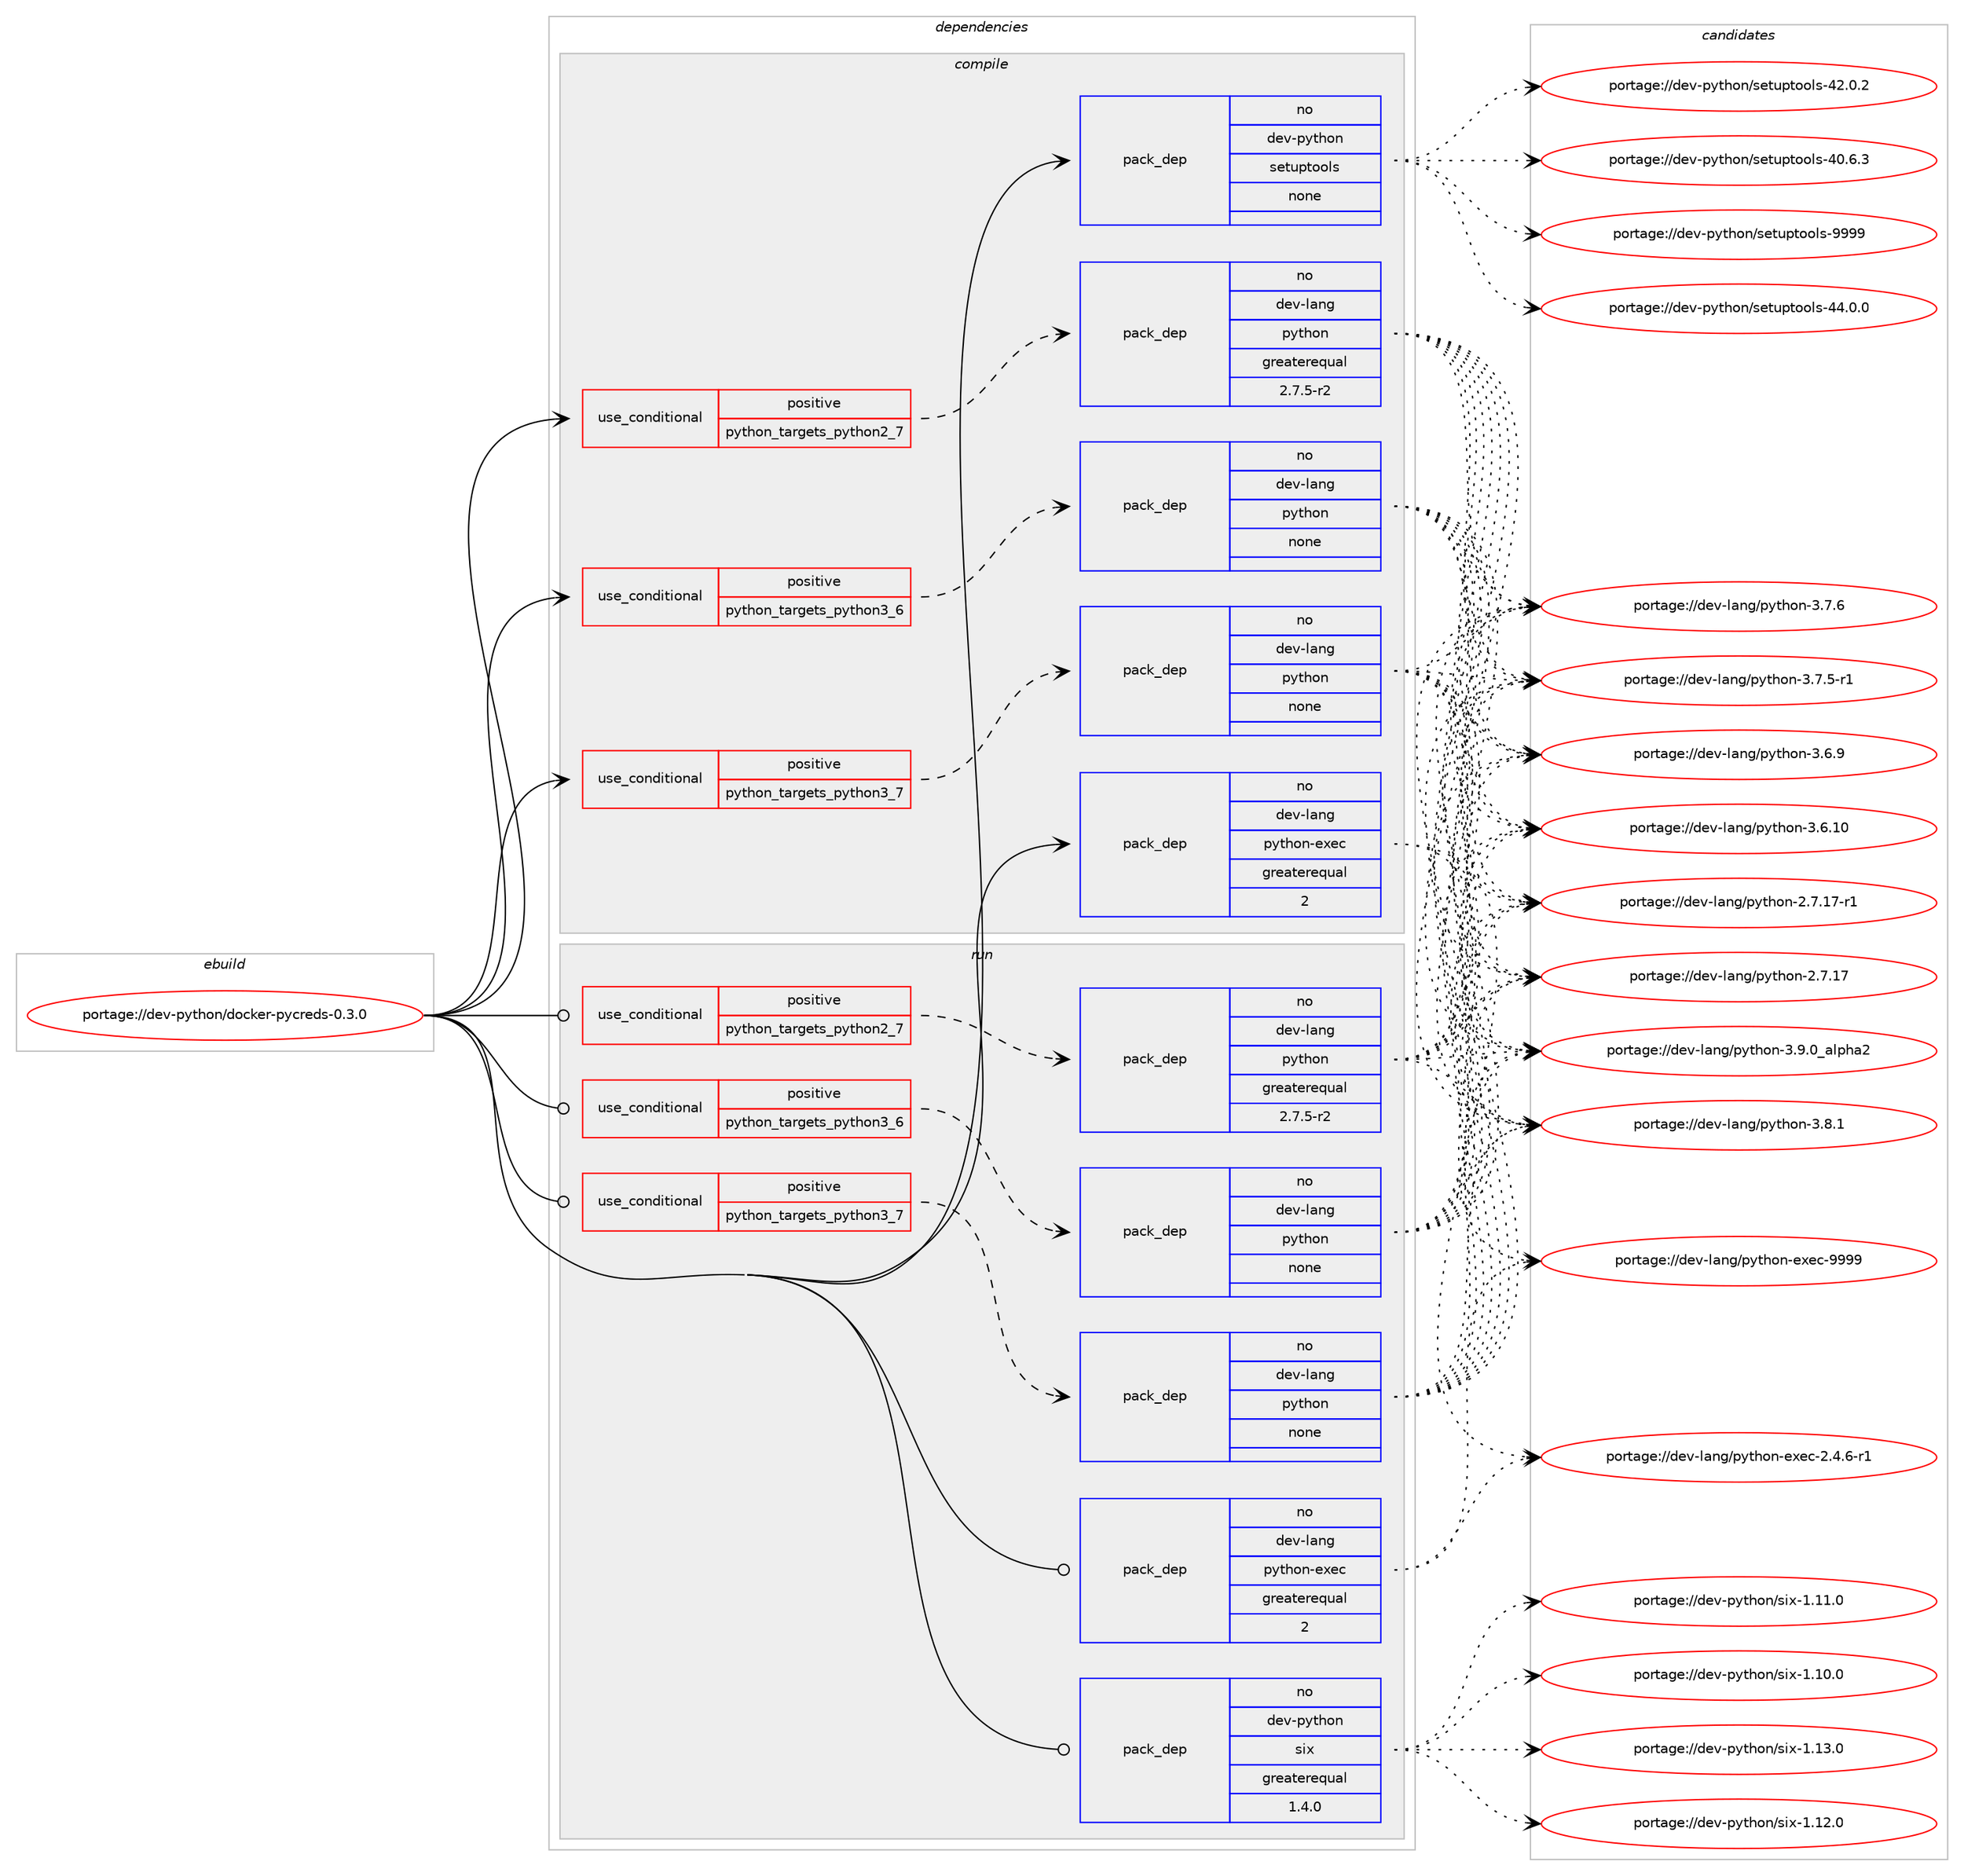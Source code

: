 digraph prolog {

# *************
# Graph options
# *************

newrank=true;
concentrate=true;
compound=true;
graph [rankdir=LR,fontname=Helvetica,fontsize=10,ranksep=1.5];#, ranksep=2.5, nodesep=0.2];
edge  [arrowhead=vee];
node  [fontname=Helvetica,fontsize=10];

# **********
# The ebuild
# **********

subgraph cluster_leftcol {
color=gray;
label=<<i>ebuild</i>>;
id [label="portage://dev-python/docker-pycreds-0.3.0", color=red, width=4, href="../dev-python/docker-pycreds-0.3.0.svg"];
}

# ****************
# The dependencies
# ****************

subgraph cluster_midcol {
color=gray;
label=<<i>dependencies</i>>;
subgraph cluster_compile {
fillcolor="#eeeeee";
style=filled;
label=<<i>compile</i>>;
subgraph cond116616 {
dependency463375 [label=<<TABLE BORDER="0" CELLBORDER="1" CELLSPACING="0" CELLPADDING="4"><TR><TD ROWSPAN="3" CELLPADDING="10">use_conditional</TD></TR><TR><TD>positive</TD></TR><TR><TD>python_targets_python2_7</TD></TR></TABLE>>, shape=none, color=red];
subgraph pack341766 {
dependency463376 [label=<<TABLE BORDER="0" CELLBORDER="1" CELLSPACING="0" CELLPADDING="4" WIDTH="220"><TR><TD ROWSPAN="6" CELLPADDING="30">pack_dep</TD></TR><TR><TD WIDTH="110">no</TD></TR><TR><TD>dev-lang</TD></TR><TR><TD>python</TD></TR><TR><TD>greaterequal</TD></TR><TR><TD>2.7.5-r2</TD></TR></TABLE>>, shape=none, color=blue];
}
dependency463375:e -> dependency463376:w [weight=20,style="dashed",arrowhead="vee"];
}
id:e -> dependency463375:w [weight=20,style="solid",arrowhead="vee"];
subgraph cond116617 {
dependency463377 [label=<<TABLE BORDER="0" CELLBORDER="1" CELLSPACING="0" CELLPADDING="4"><TR><TD ROWSPAN="3" CELLPADDING="10">use_conditional</TD></TR><TR><TD>positive</TD></TR><TR><TD>python_targets_python3_6</TD></TR></TABLE>>, shape=none, color=red];
subgraph pack341767 {
dependency463378 [label=<<TABLE BORDER="0" CELLBORDER="1" CELLSPACING="0" CELLPADDING="4" WIDTH="220"><TR><TD ROWSPAN="6" CELLPADDING="30">pack_dep</TD></TR><TR><TD WIDTH="110">no</TD></TR><TR><TD>dev-lang</TD></TR><TR><TD>python</TD></TR><TR><TD>none</TD></TR><TR><TD></TD></TR></TABLE>>, shape=none, color=blue];
}
dependency463377:e -> dependency463378:w [weight=20,style="dashed",arrowhead="vee"];
}
id:e -> dependency463377:w [weight=20,style="solid",arrowhead="vee"];
subgraph cond116618 {
dependency463379 [label=<<TABLE BORDER="0" CELLBORDER="1" CELLSPACING="0" CELLPADDING="4"><TR><TD ROWSPAN="3" CELLPADDING="10">use_conditional</TD></TR><TR><TD>positive</TD></TR><TR><TD>python_targets_python3_7</TD></TR></TABLE>>, shape=none, color=red];
subgraph pack341768 {
dependency463380 [label=<<TABLE BORDER="0" CELLBORDER="1" CELLSPACING="0" CELLPADDING="4" WIDTH="220"><TR><TD ROWSPAN="6" CELLPADDING="30">pack_dep</TD></TR><TR><TD WIDTH="110">no</TD></TR><TR><TD>dev-lang</TD></TR><TR><TD>python</TD></TR><TR><TD>none</TD></TR><TR><TD></TD></TR></TABLE>>, shape=none, color=blue];
}
dependency463379:e -> dependency463380:w [weight=20,style="dashed",arrowhead="vee"];
}
id:e -> dependency463379:w [weight=20,style="solid",arrowhead="vee"];
subgraph pack341769 {
dependency463381 [label=<<TABLE BORDER="0" CELLBORDER="1" CELLSPACING="0" CELLPADDING="4" WIDTH="220"><TR><TD ROWSPAN="6" CELLPADDING="30">pack_dep</TD></TR><TR><TD WIDTH="110">no</TD></TR><TR><TD>dev-lang</TD></TR><TR><TD>python-exec</TD></TR><TR><TD>greaterequal</TD></TR><TR><TD>2</TD></TR></TABLE>>, shape=none, color=blue];
}
id:e -> dependency463381:w [weight=20,style="solid",arrowhead="vee"];
subgraph pack341770 {
dependency463382 [label=<<TABLE BORDER="0" CELLBORDER="1" CELLSPACING="0" CELLPADDING="4" WIDTH="220"><TR><TD ROWSPAN="6" CELLPADDING="30">pack_dep</TD></TR><TR><TD WIDTH="110">no</TD></TR><TR><TD>dev-python</TD></TR><TR><TD>setuptools</TD></TR><TR><TD>none</TD></TR><TR><TD></TD></TR></TABLE>>, shape=none, color=blue];
}
id:e -> dependency463382:w [weight=20,style="solid",arrowhead="vee"];
}
subgraph cluster_compileandrun {
fillcolor="#eeeeee";
style=filled;
label=<<i>compile and run</i>>;
}
subgraph cluster_run {
fillcolor="#eeeeee";
style=filled;
label=<<i>run</i>>;
subgraph cond116619 {
dependency463383 [label=<<TABLE BORDER="0" CELLBORDER="1" CELLSPACING="0" CELLPADDING="4"><TR><TD ROWSPAN="3" CELLPADDING="10">use_conditional</TD></TR><TR><TD>positive</TD></TR><TR><TD>python_targets_python2_7</TD></TR></TABLE>>, shape=none, color=red];
subgraph pack341771 {
dependency463384 [label=<<TABLE BORDER="0" CELLBORDER="1" CELLSPACING="0" CELLPADDING="4" WIDTH="220"><TR><TD ROWSPAN="6" CELLPADDING="30">pack_dep</TD></TR><TR><TD WIDTH="110">no</TD></TR><TR><TD>dev-lang</TD></TR><TR><TD>python</TD></TR><TR><TD>greaterequal</TD></TR><TR><TD>2.7.5-r2</TD></TR></TABLE>>, shape=none, color=blue];
}
dependency463383:e -> dependency463384:w [weight=20,style="dashed",arrowhead="vee"];
}
id:e -> dependency463383:w [weight=20,style="solid",arrowhead="odot"];
subgraph cond116620 {
dependency463385 [label=<<TABLE BORDER="0" CELLBORDER="1" CELLSPACING="0" CELLPADDING="4"><TR><TD ROWSPAN="3" CELLPADDING="10">use_conditional</TD></TR><TR><TD>positive</TD></TR><TR><TD>python_targets_python3_6</TD></TR></TABLE>>, shape=none, color=red];
subgraph pack341772 {
dependency463386 [label=<<TABLE BORDER="0" CELLBORDER="1" CELLSPACING="0" CELLPADDING="4" WIDTH="220"><TR><TD ROWSPAN="6" CELLPADDING="30">pack_dep</TD></TR><TR><TD WIDTH="110">no</TD></TR><TR><TD>dev-lang</TD></TR><TR><TD>python</TD></TR><TR><TD>none</TD></TR><TR><TD></TD></TR></TABLE>>, shape=none, color=blue];
}
dependency463385:e -> dependency463386:w [weight=20,style="dashed",arrowhead="vee"];
}
id:e -> dependency463385:w [weight=20,style="solid",arrowhead="odot"];
subgraph cond116621 {
dependency463387 [label=<<TABLE BORDER="0" CELLBORDER="1" CELLSPACING="0" CELLPADDING="4"><TR><TD ROWSPAN="3" CELLPADDING="10">use_conditional</TD></TR><TR><TD>positive</TD></TR><TR><TD>python_targets_python3_7</TD></TR></TABLE>>, shape=none, color=red];
subgraph pack341773 {
dependency463388 [label=<<TABLE BORDER="0" CELLBORDER="1" CELLSPACING="0" CELLPADDING="4" WIDTH="220"><TR><TD ROWSPAN="6" CELLPADDING="30">pack_dep</TD></TR><TR><TD WIDTH="110">no</TD></TR><TR><TD>dev-lang</TD></TR><TR><TD>python</TD></TR><TR><TD>none</TD></TR><TR><TD></TD></TR></TABLE>>, shape=none, color=blue];
}
dependency463387:e -> dependency463388:w [weight=20,style="dashed",arrowhead="vee"];
}
id:e -> dependency463387:w [weight=20,style="solid",arrowhead="odot"];
subgraph pack341774 {
dependency463389 [label=<<TABLE BORDER="0" CELLBORDER="1" CELLSPACING="0" CELLPADDING="4" WIDTH="220"><TR><TD ROWSPAN="6" CELLPADDING="30">pack_dep</TD></TR><TR><TD WIDTH="110">no</TD></TR><TR><TD>dev-lang</TD></TR><TR><TD>python-exec</TD></TR><TR><TD>greaterequal</TD></TR><TR><TD>2</TD></TR></TABLE>>, shape=none, color=blue];
}
id:e -> dependency463389:w [weight=20,style="solid",arrowhead="odot"];
subgraph pack341775 {
dependency463390 [label=<<TABLE BORDER="0" CELLBORDER="1" CELLSPACING="0" CELLPADDING="4" WIDTH="220"><TR><TD ROWSPAN="6" CELLPADDING="30">pack_dep</TD></TR><TR><TD WIDTH="110">no</TD></TR><TR><TD>dev-python</TD></TR><TR><TD>six</TD></TR><TR><TD>greaterequal</TD></TR><TR><TD>1.4.0</TD></TR></TABLE>>, shape=none, color=blue];
}
id:e -> dependency463390:w [weight=20,style="solid",arrowhead="odot"];
}
}

# **************
# The candidates
# **************

subgraph cluster_choices {
rank=same;
color=gray;
label=<<i>candidates</i>>;

subgraph choice341766 {
color=black;
nodesep=1;
choice10010111845108971101034711212111610411111045514657464895971081121049750 [label="portage://dev-lang/python-3.9.0_alpha2", color=red, width=4,href="../dev-lang/python-3.9.0_alpha2.svg"];
choice100101118451089711010347112121116104111110455146564649 [label="portage://dev-lang/python-3.8.1", color=red, width=4,href="../dev-lang/python-3.8.1.svg"];
choice100101118451089711010347112121116104111110455146554654 [label="portage://dev-lang/python-3.7.6", color=red, width=4,href="../dev-lang/python-3.7.6.svg"];
choice1001011184510897110103471121211161041111104551465546534511449 [label="portage://dev-lang/python-3.7.5-r1", color=red, width=4,href="../dev-lang/python-3.7.5-r1.svg"];
choice100101118451089711010347112121116104111110455146544657 [label="portage://dev-lang/python-3.6.9", color=red, width=4,href="../dev-lang/python-3.6.9.svg"];
choice10010111845108971101034711212111610411111045514654464948 [label="portage://dev-lang/python-3.6.10", color=red, width=4,href="../dev-lang/python-3.6.10.svg"];
choice100101118451089711010347112121116104111110455046554649554511449 [label="portage://dev-lang/python-2.7.17-r1", color=red, width=4,href="../dev-lang/python-2.7.17-r1.svg"];
choice10010111845108971101034711212111610411111045504655464955 [label="portage://dev-lang/python-2.7.17", color=red, width=4,href="../dev-lang/python-2.7.17.svg"];
dependency463376:e -> choice10010111845108971101034711212111610411111045514657464895971081121049750:w [style=dotted,weight="100"];
dependency463376:e -> choice100101118451089711010347112121116104111110455146564649:w [style=dotted,weight="100"];
dependency463376:e -> choice100101118451089711010347112121116104111110455146554654:w [style=dotted,weight="100"];
dependency463376:e -> choice1001011184510897110103471121211161041111104551465546534511449:w [style=dotted,weight="100"];
dependency463376:e -> choice100101118451089711010347112121116104111110455146544657:w [style=dotted,weight="100"];
dependency463376:e -> choice10010111845108971101034711212111610411111045514654464948:w [style=dotted,weight="100"];
dependency463376:e -> choice100101118451089711010347112121116104111110455046554649554511449:w [style=dotted,weight="100"];
dependency463376:e -> choice10010111845108971101034711212111610411111045504655464955:w [style=dotted,weight="100"];
}
subgraph choice341767 {
color=black;
nodesep=1;
choice10010111845108971101034711212111610411111045514657464895971081121049750 [label="portage://dev-lang/python-3.9.0_alpha2", color=red, width=4,href="../dev-lang/python-3.9.0_alpha2.svg"];
choice100101118451089711010347112121116104111110455146564649 [label="portage://dev-lang/python-3.8.1", color=red, width=4,href="../dev-lang/python-3.8.1.svg"];
choice100101118451089711010347112121116104111110455146554654 [label="portage://dev-lang/python-3.7.6", color=red, width=4,href="../dev-lang/python-3.7.6.svg"];
choice1001011184510897110103471121211161041111104551465546534511449 [label="portage://dev-lang/python-3.7.5-r1", color=red, width=4,href="../dev-lang/python-3.7.5-r1.svg"];
choice100101118451089711010347112121116104111110455146544657 [label="portage://dev-lang/python-3.6.9", color=red, width=4,href="../dev-lang/python-3.6.9.svg"];
choice10010111845108971101034711212111610411111045514654464948 [label="portage://dev-lang/python-3.6.10", color=red, width=4,href="../dev-lang/python-3.6.10.svg"];
choice100101118451089711010347112121116104111110455046554649554511449 [label="portage://dev-lang/python-2.7.17-r1", color=red, width=4,href="../dev-lang/python-2.7.17-r1.svg"];
choice10010111845108971101034711212111610411111045504655464955 [label="portage://dev-lang/python-2.7.17", color=red, width=4,href="../dev-lang/python-2.7.17.svg"];
dependency463378:e -> choice10010111845108971101034711212111610411111045514657464895971081121049750:w [style=dotted,weight="100"];
dependency463378:e -> choice100101118451089711010347112121116104111110455146564649:w [style=dotted,weight="100"];
dependency463378:e -> choice100101118451089711010347112121116104111110455146554654:w [style=dotted,weight="100"];
dependency463378:e -> choice1001011184510897110103471121211161041111104551465546534511449:w [style=dotted,weight="100"];
dependency463378:e -> choice100101118451089711010347112121116104111110455146544657:w [style=dotted,weight="100"];
dependency463378:e -> choice10010111845108971101034711212111610411111045514654464948:w [style=dotted,weight="100"];
dependency463378:e -> choice100101118451089711010347112121116104111110455046554649554511449:w [style=dotted,weight="100"];
dependency463378:e -> choice10010111845108971101034711212111610411111045504655464955:w [style=dotted,weight="100"];
}
subgraph choice341768 {
color=black;
nodesep=1;
choice10010111845108971101034711212111610411111045514657464895971081121049750 [label="portage://dev-lang/python-3.9.0_alpha2", color=red, width=4,href="../dev-lang/python-3.9.0_alpha2.svg"];
choice100101118451089711010347112121116104111110455146564649 [label="portage://dev-lang/python-3.8.1", color=red, width=4,href="../dev-lang/python-3.8.1.svg"];
choice100101118451089711010347112121116104111110455146554654 [label="portage://dev-lang/python-3.7.6", color=red, width=4,href="../dev-lang/python-3.7.6.svg"];
choice1001011184510897110103471121211161041111104551465546534511449 [label="portage://dev-lang/python-3.7.5-r1", color=red, width=4,href="../dev-lang/python-3.7.5-r1.svg"];
choice100101118451089711010347112121116104111110455146544657 [label="portage://dev-lang/python-3.6.9", color=red, width=4,href="../dev-lang/python-3.6.9.svg"];
choice10010111845108971101034711212111610411111045514654464948 [label="portage://dev-lang/python-3.6.10", color=red, width=4,href="../dev-lang/python-3.6.10.svg"];
choice100101118451089711010347112121116104111110455046554649554511449 [label="portage://dev-lang/python-2.7.17-r1", color=red, width=4,href="../dev-lang/python-2.7.17-r1.svg"];
choice10010111845108971101034711212111610411111045504655464955 [label="portage://dev-lang/python-2.7.17", color=red, width=4,href="../dev-lang/python-2.7.17.svg"];
dependency463380:e -> choice10010111845108971101034711212111610411111045514657464895971081121049750:w [style=dotted,weight="100"];
dependency463380:e -> choice100101118451089711010347112121116104111110455146564649:w [style=dotted,weight="100"];
dependency463380:e -> choice100101118451089711010347112121116104111110455146554654:w [style=dotted,weight="100"];
dependency463380:e -> choice1001011184510897110103471121211161041111104551465546534511449:w [style=dotted,weight="100"];
dependency463380:e -> choice100101118451089711010347112121116104111110455146544657:w [style=dotted,weight="100"];
dependency463380:e -> choice10010111845108971101034711212111610411111045514654464948:w [style=dotted,weight="100"];
dependency463380:e -> choice100101118451089711010347112121116104111110455046554649554511449:w [style=dotted,weight="100"];
dependency463380:e -> choice10010111845108971101034711212111610411111045504655464955:w [style=dotted,weight="100"];
}
subgraph choice341769 {
color=black;
nodesep=1;
choice10010111845108971101034711212111610411111045101120101994557575757 [label="portage://dev-lang/python-exec-9999", color=red, width=4,href="../dev-lang/python-exec-9999.svg"];
choice10010111845108971101034711212111610411111045101120101994550465246544511449 [label="portage://dev-lang/python-exec-2.4.6-r1", color=red, width=4,href="../dev-lang/python-exec-2.4.6-r1.svg"];
dependency463381:e -> choice10010111845108971101034711212111610411111045101120101994557575757:w [style=dotted,weight="100"];
dependency463381:e -> choice10010111845108971101034711212111610411111045101120101994550465246544511449:w [style=dotted,weight="100"];
}
subgraph choice341770 {
color=black;
nodesep=1;
choice10010111845112121116104111110471151011161171121161111111081154557575757 [label="portage://dev-python/setuptools-9999", color=red, width=4,href="../dev-python/setuptools-9999.svg"];
choice100101118451121211161041111104711510111611711211611111110811545525246484648 [label="portage://dev-python/setuptools-44.0.0", color=red, width=4,href="../dev-python/setuptools-44.0.0.svg"];
choice100101118451121211161041111104711510111611711211611111110811545525046484650 [label="portage://dev-python/setuptools-42.0.2", color=red, width=4,href="../dev-python/setuptools-42.0.2.svg"];
choice100101118451121211161041111104711510111611711211611111110811545524846544651 [label="portage://dev-python/setuptools-40.6.3", color=red, width=4,href="../dev-python/setuptools-40.6.3.svg"];
dependency463382:e -> choice10010111845112121116104111110471151011161171121161111111081154557575757:w [style=dotted,weight="100"];
dependency463382:e -> choice100101118451121211161041111104711510111611711211611111110811545525246484648:w [style=dotted,weight="100"];
dependency463382:e -> choice100101118451121211161041111104711510111611711211611111110811545525046484650:w [style=dotted,weight="100"];
dependency463382:e -> choice100101118451121211161041111104711510111611711211611111110811545524846544651:w [style=dotted,weight="100"];
}
subgraph choice341771 {
color=black;
nodesep=1;
choice10010111845108971101034711212111610411111045514657464895971081121049750 [label="portage://dev-lang/python-3.9.0_alpha2", color=red, width=4,href="../dev-lang/python-3.9.0_alpha2.svg"];
choice100101118451089711010347112121116104111110455146564649 [label="portage://dev-lang/python-3.8.1", color=red, width=4,href="../dev-lang/python-3.8.1.svg"];
choice100101118451089711010347112121116104111110455146554654 [label="portage://dev-lang/python-3.7.6", color=red, width=4,href="../dev-lang/python-3.7.6.svg"];
choice1001011184510897110103471121211161041111104551465546534511449 [label="portage://dev-lang/python-3.7.5-r1", color=red, width=4,href="../dev-lang/python-3.7.5-r1.svg"];
choice100101118451089711010347112121116104111110455146544657 [label="portage://dev-lang/python-3.6.9", color=red, width=4,href="../dev-lang/python-3.6.9.svg"];
choice10010111845108971101034711212111610411111045514654464948 [label="portage://dev-lang/python-3.6.10", color=red, width=4,href="../dev-lang/python-3.6.10.svg"];
choice100101118451089711010347112121116104111110455046554649554511449 [label="portage://dev-lang/python-2.7.17-r1", color=red, width=4,href="../dev-lang/python-2.7.17-r1.svg"];
choice10010111845108971101034711212111610411111045504655464955 [label="portage://dev-lang/python-2.7.17", color=red, width=4,href="../dev-lang/python-2.7.17.svg"];
dependency463384:e -> choice10010111845108971101034711212111610411111045514657464895971081121049750:w [style=dotted,weight="100"];
dependency463384:e -> choice100101118451089711010347112121116104111110455146564649:w [style=dotted,weight="100"];
dependency463384:e -> choice100101118451089711010347112121116104111110455146554654:w [style=dotted,weight="100"];
dependency463384:e -> choice1001011184510897110103471121211161041111104551465546534511449:w [style=dotted,weight="100"];
dependency463384:e -> choice100101118451089711010347112121116104111110455146544657:w [style=dotted,weight="100"];
dependency463384:e -> choice10010111845108971101034711212111610411111045514654464948:w [style=dotted,weight="100"];
dependency463384:e -> choice100101118451089711010347112121116104111110455046554649554511449:w [style=dotted,weight="100"];
dependency463384:e -> choice10010111845108971101034711212111610411111045504655464955:w [style=dotted,weight="100"];
}
subgraph choice341772 {
color=black;
nodesep=1;
choice10010111845108971101034711212111610411111045514657464895971081121049750 [label="portage://dev-lang/python-3.9.0_alpha2", color=red, width=4,href="../dev-lang/python-3.9.0_alpha2.svg"];
choice100101118451089711010347112121116104111110455146564649 [label="portage://dev-lang/python-3.8.1", color=red, width=4,href="../dev-lang/python-3.8.1.svg"];
choice100101118451089711010347112121116104111110455146554654 [label="portage://dev-lang/python-3.7.6", color=red, width=4,href="../dev-lang/python-3.7.6.svg"];
choice1001011184510897110103471121211161041111104551465546534511449 [label="portage://dev-lang/python-3.7.5-r1", color=red, width=4,href="../dev-lang/python-3.7.5-r1.svg"];
choice100101118451089711010347112121116104111110455146544657 [label="portage://dev-lang/python-3.6.9", color=red, width=4,href="../dev-lang/python-3.6.9.svg"];
choice10010111845108971101034711212111610411111045514654464948 [label="portage://dev-lang/python-3.6.10", color=red, width=4,href="../dev-lang/python-3.6.10.svg"];
choice100101118451089711010347112121116104111110455046554649554511449 [label="portage://dev-lang/python-2.7.17-r1", color=red, width=4,href="../dev-lang/python-2.7.17-r1.svg"];
choice10010111845108971101034711212111610411111045504655464955 [label="portage://dev-lang/python-2.7.17", color=red, width=4,href="../dev-lang/python-2.7.17.svg"];
dependency463386:e -> choice10010111845108971101034711212111610411111045514657464895971081121049750:w [style=dotted,weight="100"];
dependency463386:e -> choice100101118451089711010347112121116104111110455146564649:w [style=dotted,weight="100"];
dependency463386:e -> choice100101118451089711010347112121116104111110455146554654:w [style=dotted,weight="100"];
dependency463386:e -> choice1001011184510897110103471121211161041111104551465546534511449:w [style=dotted,weight="100"];
dependency463386:e -> choice100101118451089711010347112121116104111110455146544657:w [style=dotted,weight="100"];
dependency463386:e -> choice10010111845108971101034711212111610411111045514654464948:w [style=dotted,weight="100"];
dependency463386:e -> choice100101118451089711010347112121116104111110455046554649554511449:w [style=dotted,weight="100"];
dependency463386:e -> choice10010111845108971101034711212111610411111045504655464955:w [style=dotted,weight="100"];
}
subgraph choice341773 {
color=black;
nodesep=1;
choice10010111845108971101034711212111610411111045514657464895971081121049750 [label="portage://dev-lang/python-3.9.0_alpha2", color=red, width=4,href="../dev-lang/python-3.9.0_alpha2.svg"];
choice100101118451089711010347112121116104111110455146564649 [label="portage://dev-lang/python-3.8.1", color=red, width=4,href="../dev-lang/python-3.8.1.svg"];
choice100101118451089711010347112121116104111110455146554654 [label="portage://dev-lang/python-3.7.6", color=red, width=4,href="../dev-lang/python-3.7.6.svg"];
choice1001011184510897110103471121211161041111104551465546534511449 [label="portage://dev-lang/python-3.7.5-r1", color=red, width=4,href="../dev-lang/python-3.7.5-r1.svg"];
choice100101118451089711010347112121116104111110455146544657 [label="portage://dev-lang/python-3.6.9", color=red, width=4,href="../dev-lang/python-3.6.9.svg"];
choice10010111845108971101034711212111610411111045514654464948 [label="portage://dev-lang/python-3.6.10", color=red, width=4,href="../dev-lang/python-3.6.10.svg"];
choice100101118451089711010347112121116104111110455046554649554511449 [label="portage://dev-lang/python-2.7.17-r1", color=red, width=4,href="../dev-lang/python-2.7.17-r1.svg"];
choice10010111845108971101034711212111610411111045504655464955 [label="portage://dev-lang/python-2.7.17", color=red, width=4,href="../dev-lang/python-2.7.17.svg"];
dependency463388:e -> choice10010111845108971101034711212111610411111045514657464895971081121049750:w [style=dotted,weight="100"];
dependency463388:e -> choice100101118451089711010347112121116104111110455146564649:w [style=dotted,weight="100"];
dependency463388:e -> choice100101118451089711010347112121116104111110455146554654:w [style=dotted,weight="100"];
dependency463388:e -> choice1001011184510897110103471121211161041111104551465546534511449:w [style=dotted,weight="100"];
dependency463388:e -> choice100101118451089711010347112121116104111110455146544657:w [style=dotted,weight="100"];
dependency463388:e -> choice10010111845108971101034711212111610411111045514654464948:w [style=dotted,weight="100"];
dependency463388:e -> choice100101118451089711010347112121116104111110455046554649554511449:w [style=dotted,weight="100"];
dependency463388:e -> choice10010111845108971101034711212111610411111045504655464955:w [style=dotted,weight="100"];
}
subgraph choice341774 {
color=black;
nodesep=1;
choice10010111845108971101034711212111610411111045101120101994557575757 [label="portage://dev-lang/python-exec-9999", color=red, width=4,href="../dev-lang/python-exec-9999.svg"];
choice10010111845108971101034711212111610411111045101120101994550465246544511449 [label="portage://dev-lang/python-exec-2.4.6-r1", color=red, width=4,href="../dev-lang/python-exec-2.4.6-r1.svg"];
dependency463389:e -> choice10010111845108971101034711212111610411111045101120101994557575757:w [style=dotted,weight="100"];
dependency463389:e -> choice10010111845108971101034711212111610411111045101120101994550465246544511449:w [style=dotted,weight="100"];
}
subgraph choice341775 {
color=black;
nodesep=1;
choice100101118451121211161041111104711510512045494649514648 [label="portage://dev-python/six-1.13.0", color=red, width=4,href="../dev-python/six-1.13.0.svg"];
choice100101118451121211161041111104711510512045494649504648 [label="portage://dev-python/six-1.12.0", color=red, width=4,href="../dev-python/six-1.12.0.svg"];
choice100101118451121211161041111104711510512045494649494648 [label="portage://dev-python/six-1.11.0", color=red, width=4,href="../dev-python/six-1.11.0.svg"];
choice100101118451121211161041111104711510512045494649484648 [label="portage://dev-python/six-1.10.0", color=red, width=4,href="../dev-python/six-1.10.0.svg"];
dependency463390:e -> choice100101118451121211161041111104711510512045494649514648:w [style=dotted,weight="100"];
dependency463390:e -> choice100101118451121211161041111104711510512045494649504648:w [style=dotted,weight="100"];
dependency463390:e -> choice100101118451121211161041111104711510512045494649494648:w [style=dotted,weight="100"];
dependency463390:e -> choice100101118451121211161041111104711510512045494649484648:w [style=dotted,weight="100"];
}
}

}
